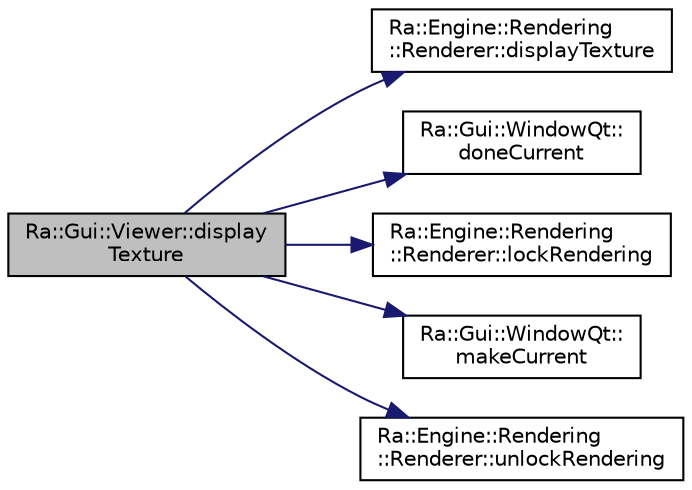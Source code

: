 digraph "Ra::Gui::Viewer::displayTexture"
{
 // INTERACTIVE_SVG=YES
 // LATEX_PDF_SIZE
  edge [fontname="Helvetica",fontsize="10",labelfontname="Helvetica",labelfontsize="10"];
  node [fontname="Helvetica",fontsize="10",shape=record];
  rankdir="LR";
  Node1 [label="Ra::Gui::Viewer::display\lTexture",height=0.2,width=0.4,color="black", fillcolor="grey75", style="filled", fontcolor="black",tooltip="Set the final display texture."];
  Node1 -> Node2 [color="midnightblue",fontsize="10",style="solid",fontname="Helvetica"];
  Node2 [label="Ra::Engine::Rendering\l::Renderer::displayTexture",height=0.2,width=0.4,color="black", fillcolor="white", style="filled",URL="$classRa_1_1Engine_1_1Rendering_1_1Renderer.html#a25ddfa79e4404261d3c51e8c2abd932e",tooltip="Change the texture that is displayed on screen. Set m_displayedIsDepth to true if depth linearization..."];
  Node1 -> Node3 [color="midnightblue",fontsize="10",style="solid",fontname="Helvetica"];
  Node3 [label="Ra::Gui::WindowQt::\ldoneCurrent",height=0.2,width=0.4,color="black", fillcolor="white", style="filled",URL="$classRa_1_1Gui_1_1WindowQt.html#acd31b9e580f049491d13c16ef954d964",tooltip=" "];
  Node1 -> Node4 [color="midnightblue",fontsize="10",style="solid",fontname="Helvetica"];
  Node4 [label="Ra::Engine::Rendering\l::Renderer::lockRendering",height=0.2,width=0.4,color="black", fillcolor="white", style="filled",URL="$classRa_1_1Engine_1_1Rendering_1_1Renderer.html#abbb35a6ba5e765ce56848af6d235cf8f",tooltip=" "];
  Node1 -> Node5 [color="midnightblue",fontsize="10",style="solid",fontname="Helvetica"];
  Node5 [label="Ra::Gui::WindowQt::\lmakeCurrent",height=0.2,width=0.4,color="black", fillcolor="white", style="filled",URL="$classRa_1_1Gui_1_1WindowQt.html#a78476baacd2df24a260f604d02c8ddc4",tooltip=" "];
  Node1 -> Node6 [color="midnightblue",fontsize="10",style="solid",fontname="Helvetica"];
  Node6 [label="Ra::Engine::Rendering\l::Renderer::unlockRendering",height=0.2,width=0.4,color="black", fillcolor="white", style="filled",URL="$classRa_1_1Engine_1_1Rendering_1_1Renderer.html#a176af03a142928fb672ec7063efab174",tooltip=" "];
}
